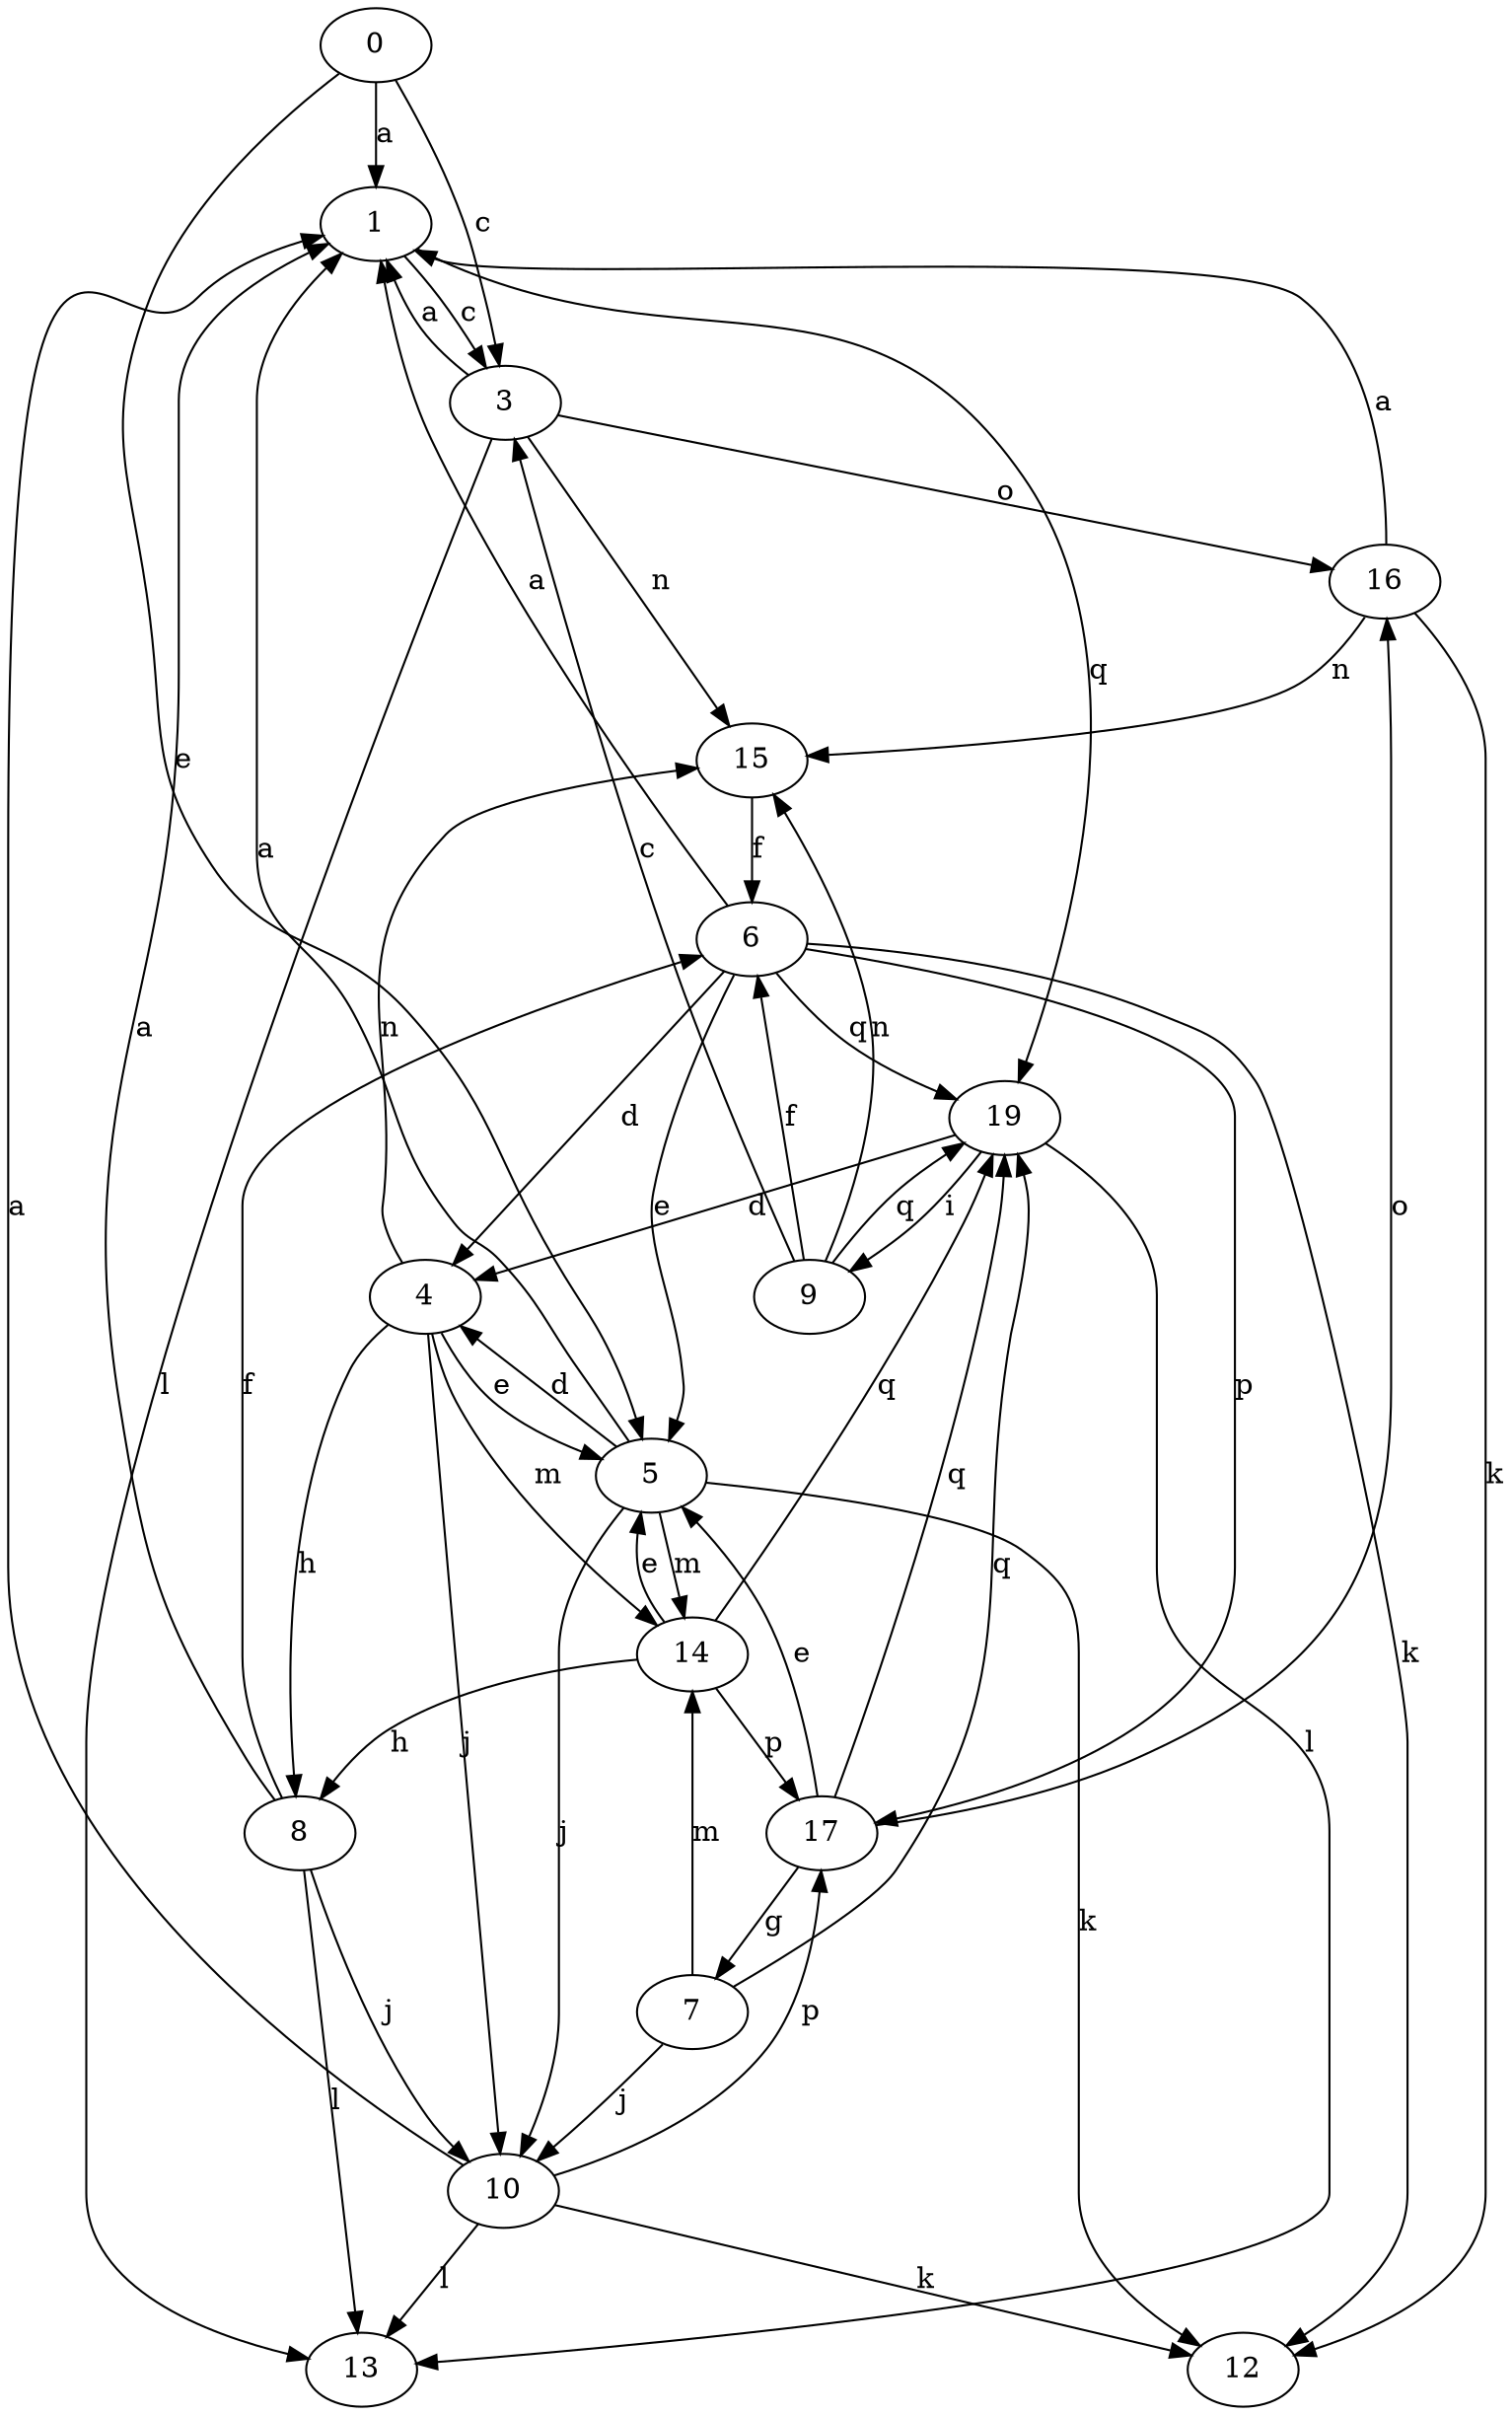 strict digraph  {
0;
1;
3;
4;
5;
6;
7;
8;
9;
10;
12;
13;
14;
15;
16;
17;
19;
0 -> 1  [label=a];
0 -> 3  [label=c];
0 -> 5  [label=e];
1 -> 3  [label=c];
1 -> 19  [label=q];
3 -> 1  [label=a];
3 -> 13  [label=l];
3 -> 15  [label=n];
3 -> 16  [label=o];
4 -> 5  [label=e];
4 -> 8  [label=h];
4 -> 10  [label=j];
4 -> 14  [label=m];
4 -> 15  [label=n];
5 -> 1  [label=a];
5 -> 4  [label=d];
5 -> 10  [label=j];
5 -> 12  [label=k];
5 -> 14  [label=m];
6 -> 1  [label=a];
6 -> 4  [label=d];
6 -> 5  [label=e];
6 -> 12  [label=k];
6 -> 17  [label=p];
6 -> 19  [label=q];
7 -> 10  [label=j];
7 -> 14  [label=m];
7 -> 19  [label=q];
8 -> 1  [label=a];
8 -> 6  [label=f];
8 -> 10  [label=j];
8 -> 13  [label=l];
9 -> 3  [label=c];
9 -> 6  [label=f];
9 -> 15  [label=n];
9 -> 19  [label=q];
10 -> 1  [label=a];
10 -> 12  [label=k];
10 -> 13  [label=l];
10 -> 17  [label=p];
14 -> 5  [label=e];
14 -> 8  [label=h];
14 -> 17  [label=p];
14 -> 19  [label=q];
15 -> 6  [label=f];
16 -> 1  [label=a];
16 -> 12  [label=k];
16 -> 15  [label=n];
17 -> 5  [label=e];
17 -> 7  [label=g];
17 -> 16  [label=o];
17 -> 19  [label=q];
19 -> 4  [label=d];
19 -> 9  [label=i];
19 -> 13  [label=l];
}
